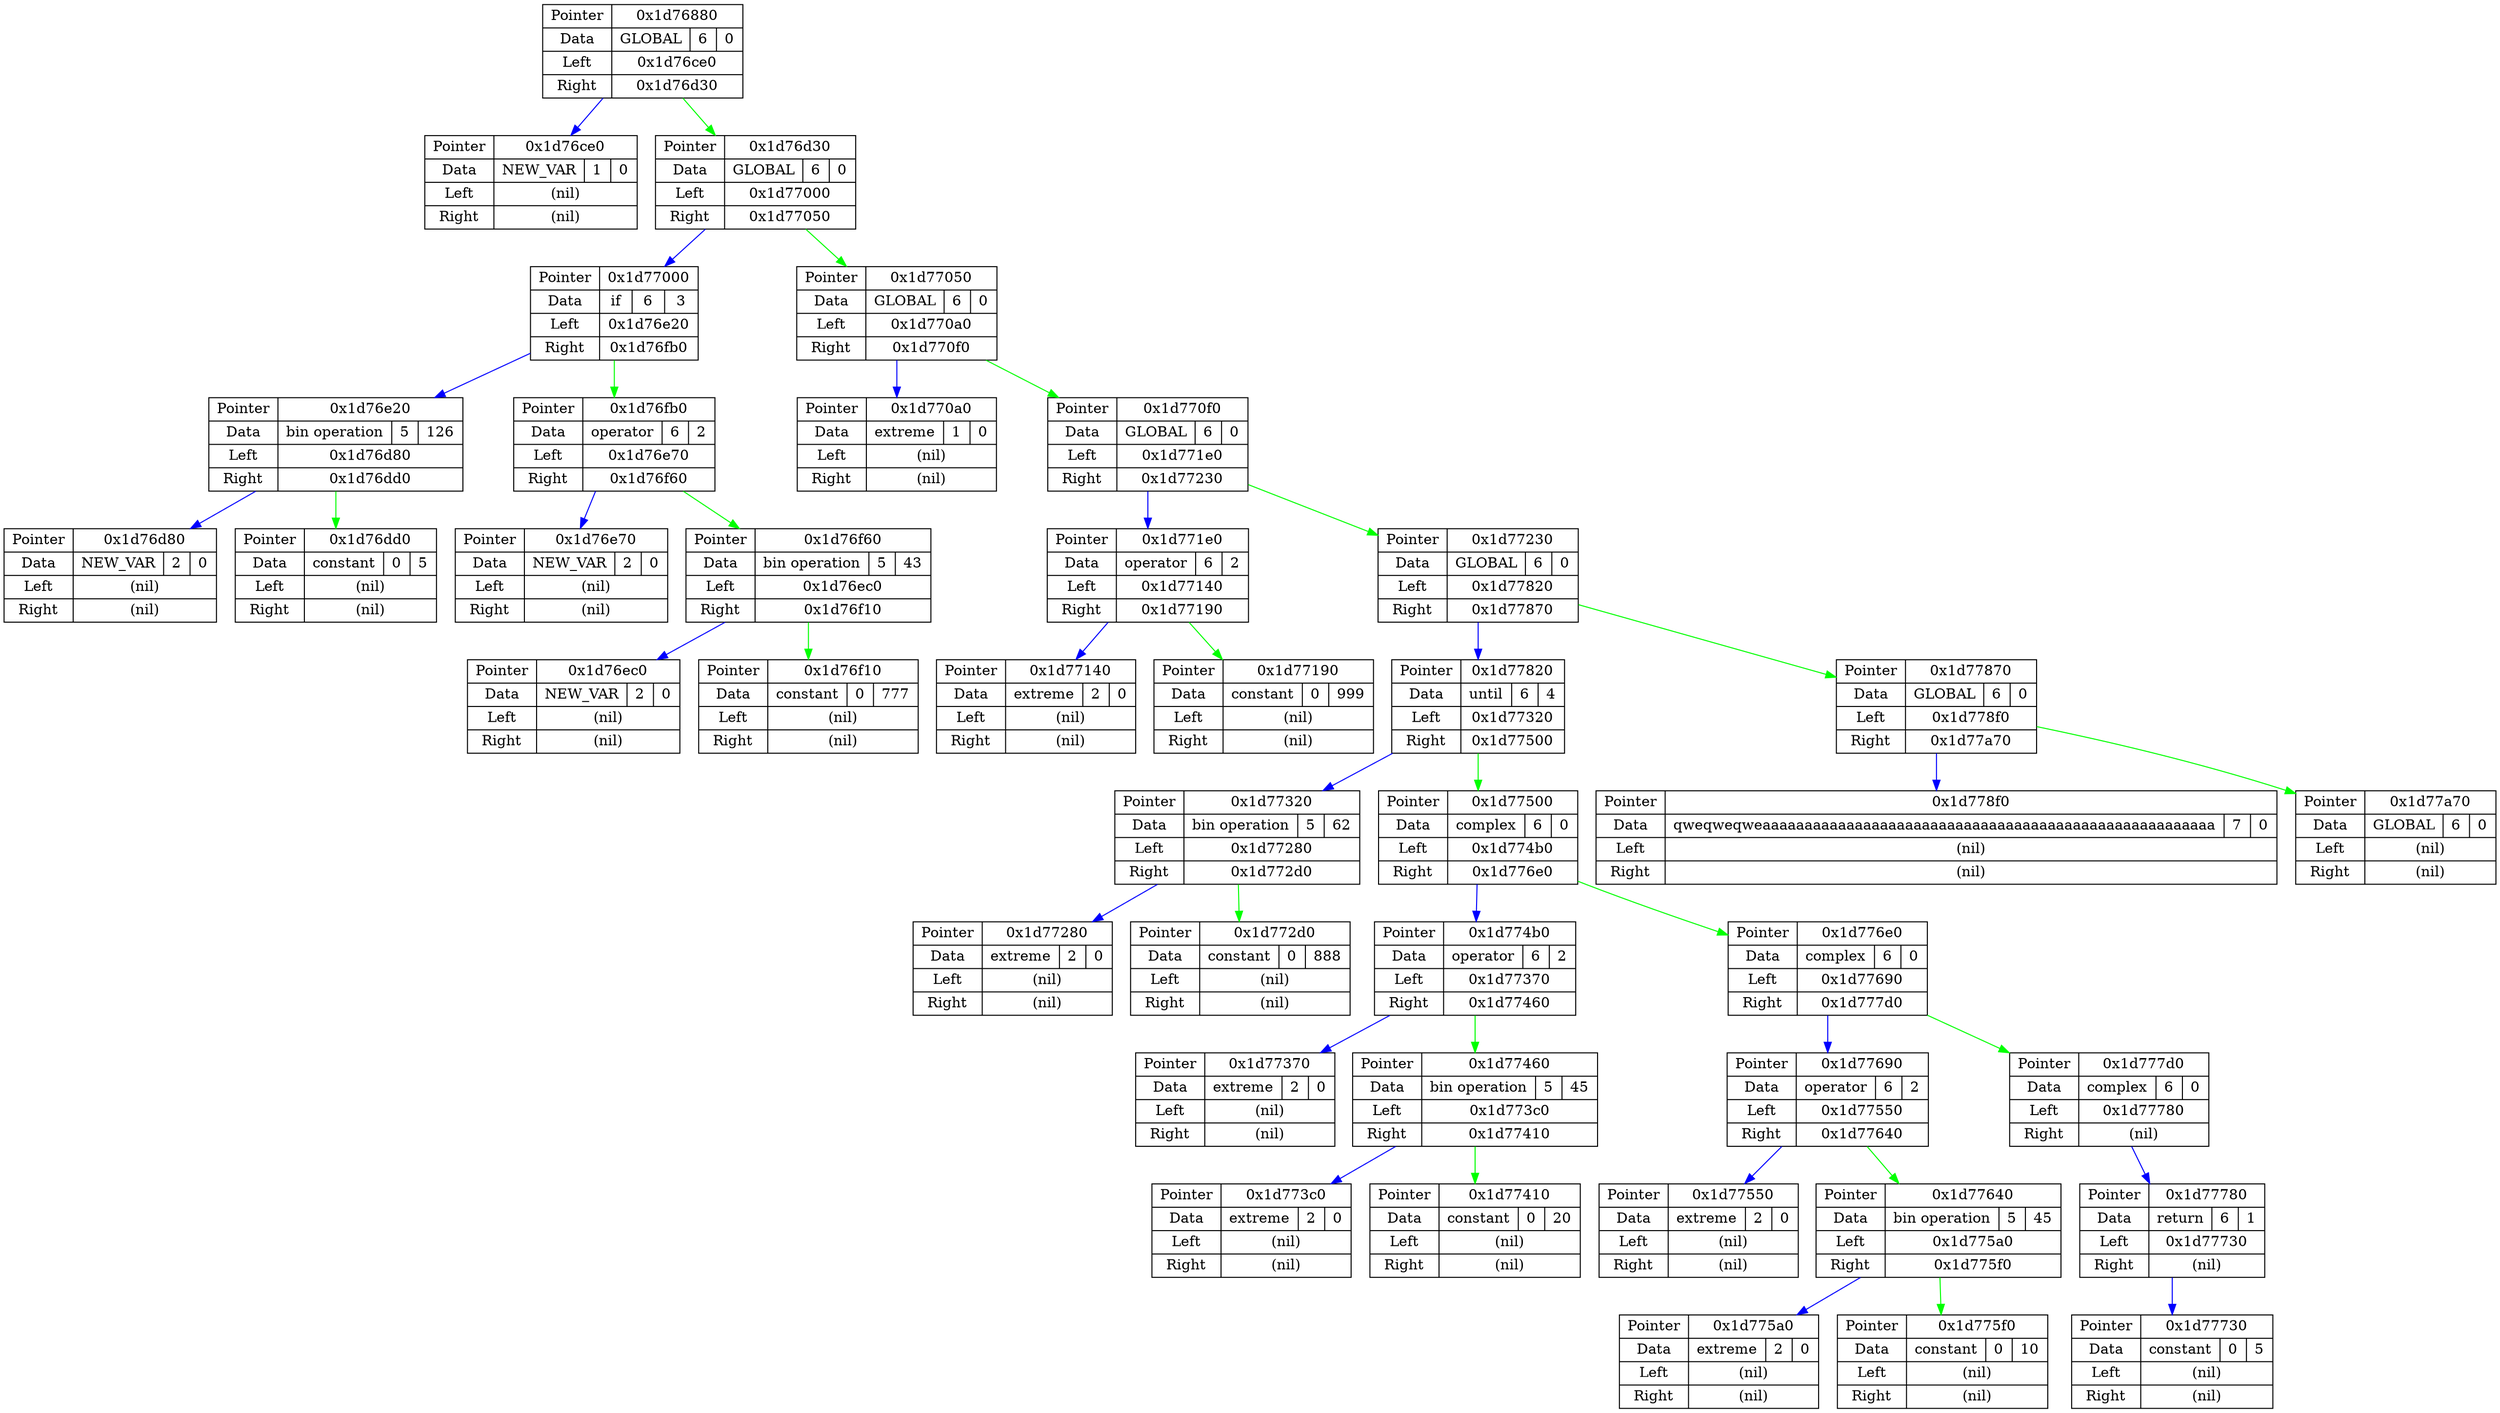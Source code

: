 digraph G {
node[shape = record];
30894208  [label = "{ Pointer | Data | Left | Right }  | { 0x1d76880 | { GLOBAL | 6 | 0 } | 0x1d76ce0 | 0x1d76d30 }"];
30895328  [label = "{ Pointer | Data | Left | Right }  | { 0x1d76ce0 | { NEW_VAR | 1 | 0 } | (nil) | (nil) }"];
30895408  [label = "{ Pointer | Data | Left | Right }  | { 0x1d76d30 | { GLOBAL | 6 | 0 } | 0x1d77000 | 0x1d77050 }"];
30896128  [label = "{ Pointer | Data | Left | Right }  | { 0x1d77000 | { if | 6 | 3 } | 0x1d76e20 | 0x1d76fb0 }"];
30895648  [label = "{ Pointer | Data | Left | Right }  | { 0x1d76e20 | { bin operation | 5 | 126 } | 0x1d76d80 | 0x1d76dd0 }"];
30895488  [label = "{ Pointer | Data | Left | Right }  | { 0x1d76d80 | { NEW_VAR | 2 | 0 } | (nil) | (nil) }"];
30895568  [label = "{ Pointer | Data | Left | Right }  | { 0x1d76dd0 | { constant | 0 | 5 } | (nil) | (nil) }"];
30896048  [label = "{ Pointer | Data | Left | Right }  | { 0x1d76fb0 | { operator | 6 | 2 } | 0x1d76e70 | 0x1d76f60 }"];
30895728  [label = "{ Pointer | Data | Left | Right }  | { 0x1d76e70 | { NEW_VAR | 2 | 0 } | (nil) | (nil) }"];
30895968  [label = "{ Pointer | Data | Left | Right }  | { 0x1d76f60 | { bin operation | 5 | 43 } | 0x1d76ec0 | 0x1d76f10 }"];
30895808  [label = "{ Pointer | Data | Left | Right }  | { 0x1d76ec0 | { NEW_VAR | 2 | 0 } | (nil) | (nil) }"];
30895888  [label = "{ Pointer | Data | Left | Right }  | { 0x1d76f10 | { constant | 0 | 777 } | (nil) | (nil) }"];
30896208  [label = "{ Pointer | Data | Left | Right }  | { 0x1d77050 | { GLOBAL | 6 | 0 } | 0x1d770a0 | 0x1d770f0 }"];
30896288  [label = "{ Pointer | Data | Left | Right }  | { 0x1d770a0 | { extreme | 1 | 0 } | (nil) | (nil) }"];
30896368  [label = "{ Pointer | Data | Left | Right }  | { 0x1d770f0 | { GLOBAL | 6 | 0 } | 0x1d771e0 | 0x1d77230 }"];
30896608  [label = "{ Pointer | Data | Left | Right }  | { 0x1d771e0 | { operator | 6 | 2 } | 0x1d77140 | 0x1d77190 }"];
30896448  [label = "{ Pointer | Data | Left | Right }  | { 0x1d77140 | { extreme | 2 | 0 } | (nil) | (nil) }"];
30896528  [label = "{ Pointer | Data | Left | Right }  | { 0x1d77190 | { constant | 0 | 999 } | (nil) | (nil) }"];
30896688  [label = "{ Pointer | Data | Left | Right }  | { 0x1d77230 | { GLOBAL | 6 | 0 } | 0x1d77820 | 0x1d77870 }"];
30898208  [label = "{ Pointer | Data | Left | Right }  | { 0x1d77820 | { until | 6 | 4 } | 0x1d77320 | 0x1d77500 }"];
30896928  [label = "{ Pointer | Data | Left | Right }  | { 0x1d77320 | { bin operation | 5 | 62 } | 0x1d77280 | 0x1d772d0 }"];
30896768  [label = "{ Pointer | Data | Left | Right }  | { 0x1d77280 | { extreme | 2 | 0 } | (nil) | (nil) }"];
30896848  [label = "{ Pointer | Data | Left | Right }  | { 0x1d772d0 | { constant | 0 | 888 } | (nil) | (nil) }"];
30897408  [label = "{ Pointer | Data | Left | Right }  | { 0x1d77500 | { complex | 6 | 0 } | 0x1d774b0 | 0x1d776e0 }"];
30897328  [label = "{ Pointer | Data | Left | Right }  | { 0x1d774b0 | { operator | 6 | 2 } | 0x1d77370 | 0x1d77460 }"];
30897008  [label = "{ Pointer | Data | Left | Right }  | { 0x1d77370 | { extreme | 2 | 0 } | (nil) | (nil) }"];
30897248  [label = "{ Pointer | Data | Left | Right }  | { 0x1d77460 | { bin operation | 5 | 45 } | 0x1d773c0 | 0x1d77410 }"];
30897088  [label = "{ Pointer | Data | Left | Right }  | { 0x1d773c0 | { extreme | 2 | 0 } | (nil) | (nil) }"];
30897168  [label = "{ Pointer | Data | Left | Right }  | { 0x1d77410 | { constant | 0 | 20 } | (nil) | (nil) }"];
30897888  [label = "{ Pointer | Data | Left | Right }  | { 0x1d776e0 | { complex | 6 | 0 } | 0x1d77690 | 0x1d777d0 }"];
30897808  [label = "{ Pointer | Data | Left | Right }  | { 0x1d77690 | { operator | 6 | 2 } | 0x1d77550 | 0x1d77640 }"];
30897488  [label = "{ Pointer | Data | Left | Right }  | { 0x1d77550 | { extreme | 2 | 0 } | (nil) | (nil) }"];
30897728  [label = "{ Pointer | Data | Left | Right }  | { 0x1d77640 | { bin operation | 5 | 45 } | 0x1d775a0 | 0x1d775f0 }"];
30897568  [label = "{ Pointer | Data | Left | Right }  | { 0x1d775a0 | { extreme | 2 | 0 } | (nil) | (nil) }"];
30897648  [label = "{ Pointer | Data | Left | Right }  | { 0x1d775f0 | { constant | 0 | 10 } | (nil) | (nil) }"];
30898128  [label = "{ Pointer | Data | Left | Right }  | { 0x1d777d0 | { complex | 6 | 0 } | 0x1d77780 | (nil) }"];
30898048  [label = "{ Pointer | Data | Left | Right }  | { 0x1d77780 | { return | 6 | 1 } | 0x1d77730 | (nil) }"];
30897968  [label = "{ Pointer | Data | Left | Right }  | { 0x1d77730 | { constant | 0 | 5 } | (nil) | (nil) }"];
30898288  [label = "{ Pointer | Data | Left | Right }  | { 0x1d77870 | { GLOBAL | 6 | 0 } | 0x1d778f0 | 0x1d77a70 }"];
30898416  [label = "{ Pointer | Data | Left | Right }  | { 0x1d778f0 | { qweqweqweaaaaaaaaaaaaaaaaaaaaaaaaaaaaaaaaaaaaaaaaaaaaaaaaaaaaaa | 7 | 0 } | (nil) | (nil) }"];
30898800  [label = "{ Pointer | Data | Left | Right }  | { 0x1d77a70 | { GLOBAL | 6 | 0 } | (nil) | (nil) }"];
30894208 -> 30895328 [color = blue];
30894208 -> 30895408 [color = green];
30895408 -> 30896128 [color = blue];
30895408 -> 30896208 [color = green];
30896128 -> 30895648 [color = blue];
30896128 -> 30896048 [color = green];
30895648 -> 30895488 [color = blue];
30895648 -> 30895568 [color = green];
30896048 -> 30895728 [color = blue];
30896048 -> 30895968 [color = green];
30895968 -> 30895808 [color = blue];
30895968 -> 30895888 [color = green];
30896208 -> 30896288 [color = blue];
30896208 -> 30896368 [color = green];
30896368 -> 30896608 [color = blue];
30896368 -> 30896688 [color = green];
30896608 -> 30896448 [color = blue];
30896608 -> 30896528 [color = green];
30896688 -> 30898208 [color = blue];
30896688 -> 30898288 [color = green];
30898208 -> 30896928 [color = blue];
30898208 -> 30897408 [color = green];
30896928 -> 30896768 [color = blue];
30896928 -> 30896848 [color = green];
30897408 -> 30897328 [color = blue];
30897408 -> 30897888 [color = green];
30897328 -> 30897008 [color = blue];
30897328 -> 30897248 [color = green];
30897248 -> 30897088 [color = blue];
30897248 -> 30897168 [color = green];
30897888 -> 30897808 [color = blue];
30897888 -> 30898128 [color = green];
30897808 -> 30897488 [color = blue];
30897808 -> 30897728 [color = green];
30897728 -> 30897568 [color = blue];
30897728 -> 30897648 [color = green];
30898128 -> 30898048 [color = blue];
30898048 -> 30897968 [color = blue];
30898288 -> 30898416 [color = blue];
30898288 -> 30898800 [color = green];
}
